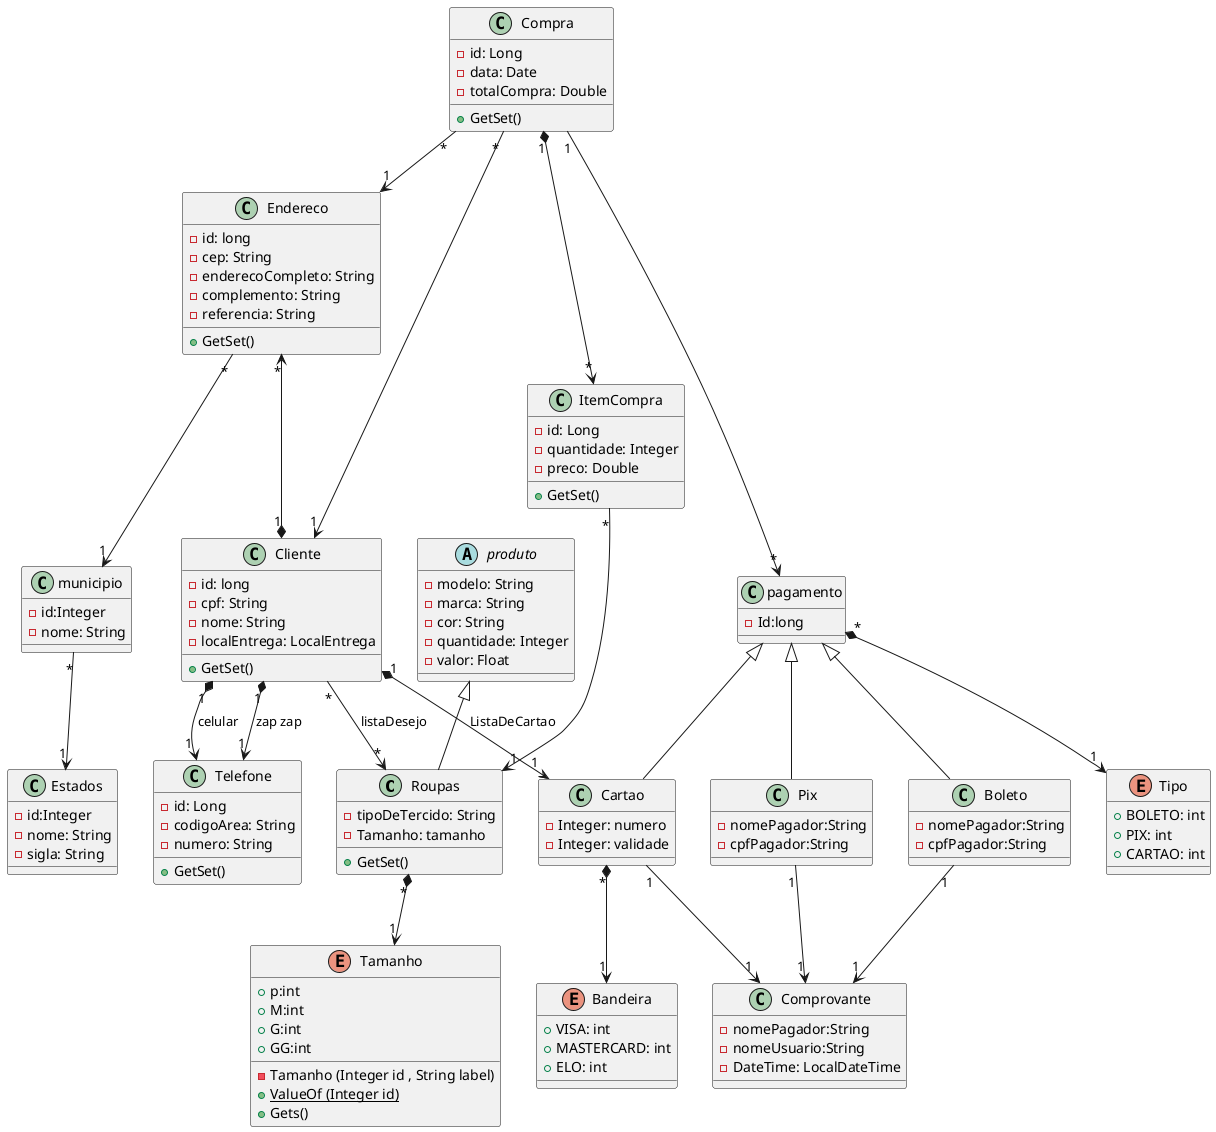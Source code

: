 @startuml UML

class Roupas{
    - tipoDeTercido: String
    - Tamanho: tamanho

    + GetSet()


}
class Cliente{
    -id: long
    - cpf: String
    - nome: String
    - localEntrega: LocalEntrega

    + GetSet()
}

class Endereco{
    - id: long
    - cep: String
    - enderecoCompleto: String
    - complemento: String
    - referencia: String

    + GetSet()
}
class ItemCompra {
    - id: Long
    - quantidade: Integer
    - preco: Double
    
    + GetSet()
}
class Compra {
    - id: Long
    - data: Date
    - totalCompra: Double
    
    + GetSet()
}
class Telefone {
    - id: Long
    - codigoArea: String
    - numero: String
    
    + GetSet()
}
class municipio{
    -id:Integer
    -nome: String

}
class Estados{
    -id:Integer
    -nome: String
    -sigla: String
}
enum Tamanho{
    + p:int
    + M:int
    + G:int
    + GG:int
 
    - Tamanho (Integer id , String label)
    + {static}ValueOf (Integer id)
    + Gets()

}
abstract produto{
    - modelo: String
    - marca: String
    - cor: String
    - quantidade: Integer
    - valor: Float
    
}
class pagamento{
    -Id:long

    
}
class Cartao{
    -Integer: numero
    -Integer: validade
    
}
enum Bandeira{
    + VISA: int
    + MASTERCARD: int
    + ELO: int
    
}
enum Tipo{
    + BOLETO: int
    + PIX: int
    + CARTAO: int
    
}
class Pix{
    -nomePagador:String
    -cpfPagador:String
}
class Boleto{
    -nomePagador:String
    -cpfPagador:String
}
class Comprovante{
    -nomePagador:String
    -nomeUsuario:String
    -DateTime: LocalDateTime
}

    pagamento <|-- Boleto
    pagamento <|-- Pix
    pagamento <|-- Cartao
    produto <|-- Roupas

    Endereco "*" <--*"1" Cliente

    Cliente "*" --> "*" Roupas: listaDesejo

    Compra "1" *--> "*" ItemCompra
    Compra "*" --> "1" Cliente
    Compra "*"  --> "1" Endereco

    ItemCompra "*" --> "1" Roupas

    Cliente "1" *--> "1" Telefone: celular
    Cliente "1" *--> "1" Cartao: ListaDeCartao
    Cliente "1" *--> "1" Telefone: zap zap
    Cartao "1" --> "1" Comprovante
    Pix "1" --> "1" Comprovante
    Boleto "1" --> "1" Comprovante

    Compra "1"-->"*" pagamento




    Roupas "*" *--> "1" Tamanho
    Cartao "*" *--> "1" Bandeira
    pagamento "*" *--> "1" Tipo

    Endereco "*"--> "1" municipio

    municipio "*"--> "1" Estados
@enduml
